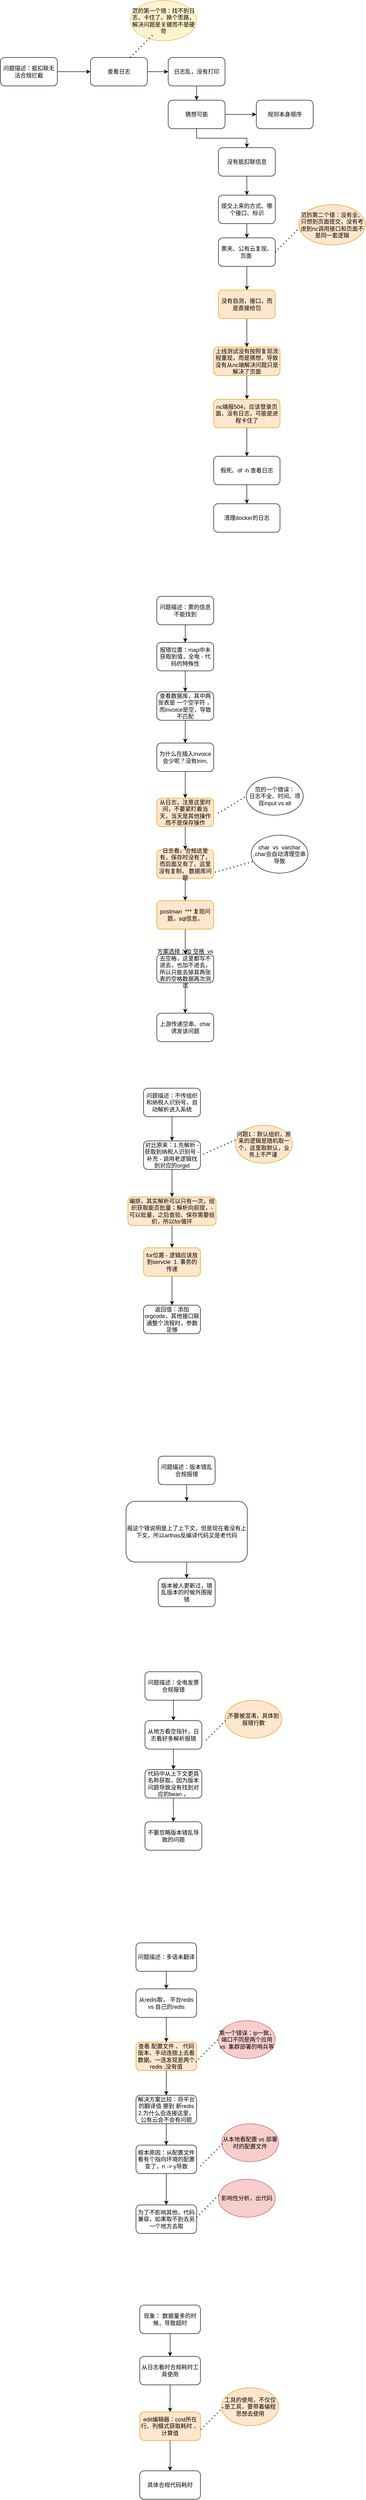 <mxfile version="20.8.18" type="github">
  <diagram name="第 1 页" id="3kF8LRZShBhXQUS7dJpd">
    <mxGraphModel dx="1434" dy="727" grid="0" gridSize="10" guides="1" tooltips="1" connect="1" arrows="1" fold="1" page="1" pageScale="1" pageWidth="827" pageHeight="1169" math="0" shadow="0">
      <root>
        <mxCell id="0" />
        <mxCell id="1" parent="0" />
        <mxCell id="EIBAopFfBwxQ-r4Z7fLU-6" style="edgeStyle=orthogonalEdgeStyle;rounded=0;orthogonalLoop=1;jettySize=auto;html=1;exitX=1;exitY=0.5;exitDx=0;exitDy=0;entryX=0;entryY=0.5;entryDx=0;entryDy=0;" edge="1" parent="1" source="EIBAopFfBwxQ-r4Z7fLU-1" target="EIBAopFfBwxQ-r4Z7fLU-3">
          <mxGeometry relative="1" as="geometry" />
        </mxCell>
        <mxCell id="EIBAopFfBwxQ-r4Z7fLU-1" value="问题描述：抵扣联无法合规拦截" style="rounded=1;whiteSpace=wrap;html=1;" vertex="1" parent="1">
          <mxGeometry y="250" width="120" height="60" as="geometry" />
        </mxCell>
        <mxCell id="EIBAopFfBwxQ-r4Z7fLU-5" style="edgeStyle=orthogonalEdgeStyle;rounded=0;orthogonalLoop=1;jettySize=auto;html=1;exitX=1;exitY=0.5;exitDx=0;exitDy=0;" edge="1" parent="1" source="EIBAopFfBwxQ-r4Z7fLU-3" target="EIBAopFfBwxQ-r4Z7fLU-4">
          <mxGeometry relative="1" as="geometry" />
        </mxCell>
        <mxCell id="EIBAopFfBwxQ-r4Z7fLU-3" value="查看日志" style="whiteSpace=wrap;html=1;rounded=1;" vertex="1" parent="1">
          <mxGeometry x="190" y="250" width="120" height="60" as="geometry" />
        </mxCell>
        <mxCell id="EIBAopFfBwxQ-r4Z7fLU-8" style="edgeStyle=orthogonalEdgeStyle;rounded=0;orthogonalLoop=1;jettySize=auto;html=1;exitX=0.5;exitY=1;exitDx=0;exitDy=0;" edge="1" parent="1" source="EIBAopFfBwxQ-r4Z7fLU-4" target="EIBAopFfBwxQ-r4Z7fLU-7">
          <mxGeometry relative="1" as="geometry" />
        </mxCell>
        <mxCell id="EIBAopFfBwxQ-r4Z7fLU-4" value="日志乱，没有打印" style="whiteSpace=wrap;html=1;rounded=1;" vertex="1" parent="1">
          <mxGeometry x="354" y="250" width="120" height="60" as="geometry" />
        </mxCell>
        <mxCell id="EIBAopFfBwxQ-r4Z7fLU-11" style="edgeStyle=orthogonalEdgeStyle;rounded=0;orthogonalLoop=1;jettySize=auto;html=1;exitX=1;exitY=0.5;exitDx=0;exitDy=0;" edge="1" parent="1" source="EIBAopFfBwxQ-r4Z7fLU-7" target="EIBAopFfBwxQ-r4Z7fLU-10">
          <mxGeometry relative="1" as="geometry" />
        </mxCell>
        <mxCell id="EIBAopFfBwxQ-r4Z7fLU-13" style="edgeStyle=orthogonalEdgeStyle;rounded=0;orthogonalLoop=1;jettySize=auto;html=1;exitX=0.5;exitY=1;exitDx=0;exitDy=0;" edge="1" parent="1" source="EIBAopFfBwxQ-r4Z7fLU-7" target="EIBAopFfBwxQ-r4Z7fLU-12">
          <mxGeometry relative="1" as="geometry" />
        </mxCell>
        <mxCell id="EIBAopFfBwxQ-r4Z7fLU-7" value="猜想可能" style="whiteSpace=wrap;html=1;rounded=1;" vertex="1" parent="1">
          <mxGeometry x="354" y="340" width="120" height="60" as="geometry" />
        </mxCell>
        <mxCell id="EIBAopFfBwxQ-r4Z7fLU-10" value="规则本身顺序" style="whiteSpace=wrap;html=1;rounded=1;" vertex="1" parent="1">
          <mxGeometry x="540" y="340" width="120" height="60" as="geometry" />
        </mxCell>
        <mxCell id="EIBAopFfBwxQ-r4Z7fLU-15" style="edgeStyle=orthogonalEdgeStyle;rounded=0;orthogonalLoop=1;jettySize=auto;html=1;exitX=0.5;exitY=1;exitDx=0;exitDy=0;" edge="1" parent="1" source="EIBAopFfBwxQ-r4Z7fLU-12" target="EIBAopFfBwxQ-r4Z7fLU-14">
          <mxGeometry relative="1" as="geometry" />
        </mxCell>
        <mxCell id="EIBAopFfBwxQ-r4Z7fLU-12" value="没有抵扣联信息" style="whiteSpace=wrap;html=1;rounded=1;" vertex="1" parent="1">
          <mxGeometry x="460" y="440" width="120" height="60" as="geometry" />
        </mxCell>
        <mxCell id="EIBAopFfBwxQ-r4Z7fLU-17" style="edgeStyle=orthogonalEdgeStyle;rounded=0;orthogonalLoop=1;jettySize=auto;html=1;exitX=0.5;exitY=1;exitDx=0;exitDy=0;entryX=0.5;entryY=0;entryDx=0;entryDy=0;" edge="1" parent="1" source="EIBAopFfBwxQ-r4Z7fLU-14" target="EIBAopFfBwxQ-r4Z7fLU-16">
          <mxGeometry relative="1" as="geometry" />
        </mxCell>
        <mxCell id="EIBAopFfBwxQ-r4Z7fLU-14" value="提交上来的方式、哪个接口、标识" style="whiteSpace=wrap;html=1;rounded=1;" vertex="1" parent="1">
          <mxGeometry x="460" y="540" width="120" height="60" as="geometry" />
        </mxCell>
        <mxCell id="EIBAopFfBwxQ-r4Z7fLU-23" style="edgeStyle=orthogonalEdgeStyle;rounded=0;orthogonalLoop=1;jettySize=auto;html=1;exitX=0.5;exitY=1;exitDx=0;exitDy=0;entryX=0.5;entryY=0;entryDx=0;entryDy=0;" edge="1" parent="1" source="EIBAopFfBwxQ-r4Z7fLU-16" target="EIBAopFfBwxQ-r4Z7fLU-22">
          <mxGeometry relative="1" as="geometry" />
        </mxCell>
        <mxCell id="EIBAopFfBwxQ-r4Z7fLU-16" value="票夹、公有云复现、页面&amp;nbsp;" style="whiteSpace=wrap;html=1;rounded=1;" vertex="1" parent="1">
          <mxGeometry x="460" y="630" width="120" height="60" as="geometry" />
        </mxCell>
        <mxCell id="EIBAopFfBwxQ-r4Z7fLU-18" value="范的第二个错：没有全、只想到页面提交，没有考虑到nc调用接口和页面不是同一套逻辑" style="ellipse;whiteSpace=wrap;html=1;fillColor=#ffe6cc;strokeColor=#d79b00;" vertex="1" parent="1">
          <mxGeometry x="630" y="560" width="140" height="85" as="geometry" />
        </mxCell>
        <mxCell id="EIBAopFfBwxQ-r4Z7fLU-19" value="范的第一个错：找不到日志，卡住了。换个思路，解决问题是关键而不是硬苛" style="ellipse;whiteSpace=wrap;html=1;fillColor=#fff2cc;strokeColor=#d6b656;" vertex="1" parent="1">
          <mxGeometry x="274" y="130" width="140" height="85" as="geometry" />
        </mxCell>
        <mxCell id="EIBAopFfBwxQ-r4Z7fLU-20" value="" style="endArrow=none;dashed=1;html=1;dashPattern=1 3;strokeWidth=2;rounded=0;" edge="1" parent="1">
          <mxGeometry width="50" height="50" relative="1" as="geometry">
            <mxPoint x="274" y="250" as="sourcePoint" />
            <mxPoint x="324" y="200" as="targetPoint" />
          </mxGeometry>
        </mxCell>
        <mxCell id="EIBAopFfBwxQ-r4Z7fLU-21" value="" style="endArrow=none;dashed=1;html=1;dashPattern=1 3;strokeWidth=2;rounded=0;" edge="1" parent="1">
          <mxGeometry width="50" height="50" relative="1" as="geometry">
            <mxPoint x="580" y="660" as="sourcePoint" />
            <mxPoint x="630" y="610" as="targetPoint" />
          </mxGeometry>
        </mxCell>
        <mxCell id="EIBAopFfBwxQ-r4Z7fLU-25" style="edgeStyle=orthogonalEdgeStyle;rounded=0;orthogonalLoop=1;jettySize=auto;html=1;exitX=0.5;exitY=1;exitDx=0;exitDy=0;entryX=0.5;entryY=0;entryDx=0;entryDy=0;" edge="1" parent="1" source="EIBAopFfBwxQ-r4Z7fLU-22" target="EIBAopFfBwxQ-r4Z7fLU-24">
          <mxGeometry relative="1" as="geometry" />
        </mxCell>
        <mxCell id="EIBAopFfBwxQ-r4Z7fLU-22" value="没有自测，接口，而是直接给包" style="whiteSpace=wrap;html=1;rounded=1;fillColor=#ffe6cc;strokeColor=#d79b00;" vertex="1" parent="1">
          <mxGeometry x="460" y="740" width="120" height="60" as="geometry" />
        </mxCell>
        <mxCell id="EIBAopFfBwxQ-r4Z7fLU-28" style="edgeStyle=orthogonalEdgeStyle;rounded=0;orthogonalLoop=1;jettySize=auto;html=1;exitX=0.5;exitY=1;exitDx=0;exitDy=0;" edge="1" parent="1" source="EIBAopFfBwxQ-r4Z7fLU-24" target="EIBAopFfBwxQ-r4Z7fLU-26">
          <mxGeometry relative="1" as="geometry" />
        </mxCell>
        <mxCell id="EIBAopFfBwxQ-r4Z7fLU-24" value="上线测试没有按照复现流程重现，而是猜想，导致没有从nc端解决问题只是解决了页面" style="whiteSpace=wrap;html=1;rounded=1;fillColor=#ffe6cc;strokeColor=#d79b00;" vertex="1" parent="1">
          <mxGeometry x="450" y="860" width="140" height="60" as="geometry" />
        </mxCell>
        <mxCell id="EIBAopFfBwxQ-r4Z7fLU-29" style="edgeStyle=orthogonalEdgeStyle;rounded=0;orthogonalLoop=1;jettySize=auto;html=1;" edge="1" parent="1" source="EIBAopFfBwxQ-r4Z7fLU-26" target="EIBAopFfBwxQ-r4Z7fLU-27">
          <mxGeometry relative="1" as="geometry" />
        </mxCell>
        <mxCell id="EIBAopFfBwxQ-r4Z7fLU-26" value="nc端报504，应该登录页面，没有日志，可能是进程卡住了" style="whiteSpace=wrap;html=1;rounded=1;fillColor=#ffe6cc;strokeColor=#d79b00;" vertex="1" parent="1">
          <mxGeometry x="450" y="970" width="140" height="60" as="geometry" />
        </mxCell>
        <mxCell id="EIBAopFfBwxQ-r4Z7fLU-31" style="edgeStyle=orthogonalEdgeStyle;rounded=0;orthogonalLoop=1;jettySize=auto;html=1;exitX=0.5;exitY=1;exitDx=0;exitDy=0;" edge="1" parent="1" source="EIBAopFfBwxQ-r4Z7fLU-27" target="EIBAopFfBwxQ-r4Z7fLU-30">
          <mxGeometry relative="1" as="geometry" />
        </mxCell>
        <mxCell id="EIBAopFfBwxQ-r4Z7fLU-27" value="假死、df -h 查看日志" style="whiteSpace=wrap;html=1;rounded=1;" vertex="1" parent="1">
          <mxGeometry x="450" y="1090" width="140" height="60" as="geometry" />
        </mxCell>
        <mxCell id="EIBAopFfBwxQ-r4Z7fLU-30" value="清理docker的日志" style="whiteSpace=wrap;html=1;rounded=1;" vertex="1" parent="1">
          <mxGeometry x="450" y="1190" width="140" height="60" as="geometry" />
        </mxCell>
        <mxCell id="EIBAopFfBwxQ-r4Z7fLU-46" style="edgeStyle=orthogonalEdgeStyle;rounded=0;orthogonalLoop=1;jettySize=auto;html=1;exitX=0.5;exitY=1;exitDx=0;exitDy=0;entryX=0.5;entryY=0;entryDx=0;entryDy=0;" edge="1" parent="1" source="EIBAopFfBwxQ-r4Z7fLU-32" target="EIBAopFfBwxQ-r4Z7fLU-33">
          <mxGeometry relative="1" as="geometry" />
        </mxCell>
        <mxCell id="EIBAopFfBwxQ-r4Z7fLU-32" value="问题描述：票的信息不能找到" style="rounded=1;whiteSpace=wrap;html=1;" vertex="1" parent="1">
          <mxGeometry x="330" y="1385" width="120" height="60" as="geometry" />
        </mxCell>
        <mxCell id="EIBAopFfBwxQ-r4Z7fLU-49" style="edgeStyle=orthogonalEdgeStyle;rounded=0;orthogonalLoop=1;jettySize=auto;html=1;exitX=0.5;exitY=1;exitDx=0;exitDy=0;" edge="1" parent="1" source="EIBAopFfBwxQ-r4Z7fLU-33" target="EIBAopFfBwxQ-r4Z7fLU-34">
          <mxGeometry relative="1" as="geometry" />
        </mxCell>
        <mxCell id="EIBAopFfBwxQ-r4Z7fLU-33" value="报错位置：map中未获取到值，全电 - 代码的特殊性" style="rounded=1;whiteSpace=wrap;html=1;" vertex="1" parent="1">
          <mxGeometry x="330" y="1482" width="120" height="60" as="geometry" />
        </mxCell>
        <mxCell id="EIBAopFfBwxQ-r4Z7fLU-50" style="edgeStyle=orthogonalEdgeStyle;rounded=0;orthogonalLoop=1;jettySize=auto;html=1;exitX=0.5;exitY=1;exitDx=0;exitDy=0;" edge="1" parent="1" source="EIBAopFfBwxQ-r4Z7fLU-34" target="EIBAopFfBwxQ-r4Z7fLU-35">
          <mxGeometry relative="1" as="geometry" />
        </mxCell>
        <mxCell id="EIBAopFfBwxQ-r4Z7fLU-34" value="查看数据库，其中两张表是 一个空字符 ，而invoice是空，导致不匹配" style="rounded=1;whiteSpace=wrap;html=1;" vertex="1" parent="1">
          <mxGeometry x="330" y="1586" width="120" height="60" as="geometry" />
        </mxCell>
        <mxCell id="EIBAopFfBwxQ-r4Z7fLU-51" style="edgeStyle=orthogonalEdgeStyle;rounded=0;orthogonalLoop=1;jettySize=auto;html=1;exitX=0.5;exitY=1;exitDx=0;exitDy=0;entryX=0.5;entryY=0;entryDx=0;entryDy=0;" edge="1" parent="1" source="EIBAopFfBwxQ-r4Z7fLU-35" target="EIBAopFfBwxQ-r4Z7fLU-36">
          <mxGeometry relative="1" as="geometry" />
        </mxCell>
        <mxCell id="EIBAopFfBwxQ-r4Z7fLU-35" value="为什么在插入invoice会少呢？没有trim," style="rounded=1;whiteSpace=wrap;html=1;" vertex="1" parent="1">
          <mxGeometry x="330" y="1694" width="120" height="60" as="geometry" />
        </mxCell>
        <mxCell id="EIBAopFfBwxQ-r4Z7fLU-52" style="edgeStyle=orthogonalEdgeStyle;rounded=0;orthogonalLoop=1;jettySize=auto;html=1;exitX=0.5;exitY=1;exitDx=0;exitDy=0;" edge="1" parent="1" source="EIBAopFfBwxQ-r4Z7fLU-36" target="EIBAopFfBwxQ-r4Z7fLU-39">
          <mxGeometry relative="1" as="geometry" />
        </mxCell>
        <mxCell id="EIBAopFfBwxQ-r4Z7fLU-36" value="从日志，注意这里时间，不要紧盯着当天，当天是其他操作而不是保存操作" style="rounded=1;whiteSpace=wrap;html=1;fillColor=#ffe6cc;strokeColor=#d79b00;" vertex="1" parent="1">
          <mxGeometry x="330" y="1810" width="120" height="60" as="geometry" />
        </mxCell>
        <mxCell id="EIBAopFfBwxQ-r4Z7fLU-37" value="范的一个错误：&lt;br&gt;日志不全、时间、项目input vs all" style="ellipse;whiteSpace=wrap;html=1;" vertex="1" parent="1">
          <mxGeometry x="519" y="1766" width="120" height="80" as="geometry" />
        </mxCell>
        <mxCell id="EIBAopFfBwxQ-r4Z7fLU-38" value="" style="endArrow=none;dashed=1;html=1;dashPattern=1 3;strokeWidth=2;rounded=0;entryX=0;entryY=0.5;entryDx=0;entryDy=0;" edge="1" parent="1" target="EIBAopFfBwxQ-r4Z7fLU-37">
          <mxGeometry width="50" height="50" relative="1" as="geometry">
            <mxPoint x="459" y="1842" as="sourcePoint" />
            <mxPoint x="509" y="1792" as="targetPoint" />
          </mxGeometry>
        </mxCell>
        <mxCell id="EIBAopFfBwxQ-r4Z7fLU-54" style="edgeStyle=orthogonalEdgeStyle;rounded=0;orthogonalLoop=1;jettySize=auto;html=1;exitX=0.5;exitY=1;exitDx=0;exitDy=0;" edge="1" parent="1" source="EIBAopFfBwxQ-r4Z7fLU-39" target="EIBAopFfBwxQ-r4Z7fLU-40">
          <mxGeometry relative="1" as="geometry" />
        </mxCell>
        <mxCell id="EIBAopFfBwxQ-r4Z7fLU-39" value="日志看，合规这里有，保存时没有了，而后面又有了。这里没有复制， 数据库问题" style="rounded=1;whiteSpace=wrap;html=1;fillColor=#ffe6cc;strokeColor=#d79b00;" vertex="1" parent="1">
          <mxGeometry x="330" y="1919" width="120" height="60" as="geometry" />
        </mxCell>
        <mxCell id="EIBAopFfBwxQ-r4Z7fLU-55" style="edgeStyle=orthogonalEdgeStyle;rounded=0;orthogonalLoop=1;jettySize=auto;html=1;exitX=0.5;exitY=1;exitDx=0;exitDy=0;" edge="1" parent="1" source="EIBAopFfBwxQ-r4Z7fLU-40" target="EIBAopFfBwxQ-r4Z7fLU-41">
          <mxGeometry relative="1" as="geometry" />
        </mxCell>
        <mxCell id="EIBAopFfBwxQ-r4Z7fLU-40" value="postman&amp;nbsp; *** 复现问题，sql信息，" style="rounded=1;whiteSpace=wrap;html=1;fillColor=#ffe6cc;strokeColor=#d79b00;" vertex="1" parent="1">
          <mxGeometry x="330" y="2026" width="120" height="60" as="geometry" />
        </mxCell>
        <mxCell id="EIBAopFfBwxQ-r4Z7fLU-56" style="edgeStyle=orthogonalEdgeStyle;rounded=0;orthogonalLoop=1;jettySize=auto;html=1;exitX=0.5;exitY=1;exitDx=0;exitDy=0;" edge="1" parent="1" source="EIBAopFfBwxQ-r4Z7fLU-41" target="EIBAopFfBwxQ-r4Z7fLU-43">
          <mxGeometry relative="1" as="geometry" />
        </mxCell>
        <mxCell id="EIBAopFfBwxQ-r4Z7fLU-41" value="方案选择：加 空格&amp;nbsp; vs 去空格，这里都写不进去，也加不进去，所以只能去掉其两张表的空格数据再次测试" style="rounded=1;whiteSpace=wrap;html=1;" vertex="1" parent="1">
          <mxGeometry x="330" y="2139" width="120" height="60" as="geometry" />
        </mxCell>
        <mxCell id="EIBAopFfBwxQ-r4Z7fLU-42" value="char&amp;nbsp; vs&amp;nbsp; varchar ,char会自动清理空串导致" style="ellipse;whiteSpace=wrap;html=1;" vertex="1" parent="1">
          <mxGeometry x="529" y="1888" width="120" height="80" as="geometry" />
        </mxCell>
        <mxCell id="EIBAopFfBwxQ-r4Z7fLU-43" value="上游传递空串、char 诱发该问题" style="rounded=1;whiteSpace=wrap;html=1;" vertex="1" parent="1">
          <mxGeometry x="330" y="2263" width="120" height="60" as="geometry" />
        </mxCell>
        <mxCell id="EIBAopFfBwxQ-r4Z7fLU-57" value="" style="endArrow=none;dashed=1;html=1;dashPattern=1 3;strokeWidth=2;rounded=0;" edge="1" parent="1" target="EIBAopFfBwxQ-r4Z7fLU-42">
          <mxGeometry width="50" height="50" relative="1" as="geometry">
            <mxPoint x="453" y="1966" as="sourcePoint" />
            <mxPoint x="503" y="1916" as="targetPoint" />
          </mxGeometry>
        </mxCell>
        <mxCell id="EIBAopFfBwxQ-r4Z7fLU-62" style="edgeStyle=orthogonalEdgeStyle;rounded=0;orthogonalLoop=1;jettySize=auto;html=1;exitX=0.5;exitY=1;exitDx=0;exitDy=0;entryX=0.5;entryY=0;entryDx=0;entryDy=0;" edge="1" parent="1" source="EIBAopFfBwxQ-r4Z7fLU-58" target="EIBAopFfBwxQ-r4Z7fLU-59">
          <mxGeometry relative="1" as="geometry" />
        </mxCell>
        <mxCell id="EIBAopFfBwxQ-r4Z7fLU-58" value="问题描述：不传组织和纳税人识别号，自动解析进入系统" style="rounded=1;whiteSpace=wrap;html=1;" vertex="1" parent="1">
          <mxGeometry x="302" y="2421" width="120" height="60" as="geometry" />
        </mxCell>
        <mxCell id="EIBAopFfBwxQ-r4Z7fLU-66" style="edgeStyle=orthogonalEdgeStyle;rounded=0;orthogonalLoop=1;jettySize=auto;html=1;exitX=0.5;exitY=1;exitDx=0;exitDy=0;" edge="1" parent="1" source="EIBAopFfBwxQ-r4Z7fLU-59" target="EIBAopFfBwxQ-r4Z7fLU-63">
          <mxGeometry relative="1" as="geometry" />
        </mxCell>
        <mxCell id="EIBAopFfBwxQ-r4Z7fLU-59" value="对比原来：1.先解析 - 获取到纳税人识别号 - 补充 - 调用老逻辑找到对应的orgid" style="rounded=1;whiteSpace=wrap;html=1;" vertex="1" parent="1">
          <mxGeometry x="302" y="2532" width="120" height="60" as="geometry" />
        </mxCell>
        <mxCell id="EIBAopFfBwxQ-r4Z7fLU-60" value="问题1：默认组织，原来的逻辑是随机取一个，这里取默认，业务上不严谨&amp;nbsp;" style="ellipse;whiteSpace=wrap;html=1;fillColor=#ffe6cc;strokeColor=#d79b00;" vertex="1" parent="1">
          <mxGeometry x="496" y="2499" width="120" height="80" as="geometry" />
        </mxCell>
        <mxCell id="EIBAopFfBwxQ-r4Z7fLU-61" value="" style="endArrow=none;dashed=1;html=1;dashPattern=1 3;strokeWidth=2;rounded=0;entryX=0.025;entryY=0.369;entryDx=0;entryDy=0;entryPerimeter=0;" edge="1" parent="1" target="EIBAopFfBwxQ-r4Z7fLU-60">
          <mxGeometry width="50" height="50" relative="1" as="geometry">
            <mxPoint x="428" y="2560" as="sourcePoint" />
            <mxPoint x="487" y="2523" as="targetPoint" />
          </mxGeometry>
        </mxCell>
        <mxCell id="EIBAopFfBwxQ-r4Z7fLU-67" style="edgeStyle=orthogonalEdgeStyle;rounded=0;orthogonalLoop=1;jettySize=auto;html=1;exitX=0.5;exitY=1;exitDx=0;exitDy=0;entryX=0.5;entryY=0;entryDx=0;entryDy=0;" edge="1" parent="1" source="EIBAopFfBwxQ-r4Z7fLU-63" target="EIBAopFfBwxQ-r4Z7fLU-64">
          <mxGeometry relative="1" as="geometry" />
        </mxCell>
        <mxCell id="EIBAopFfBwxQ-r4Z7fLU-63" value="编排，其实解析可以只有一次，组织获取能否批量；解析向前提，- 可以批量，之后查验、保存需要组织，所以for循环" style="rounded=1;whiteSpace=wrap;html=1;fillColor=#ffe6cc;strokeColor=#d79b00;" vertex="1" parent="1">
          <mxGeometry x="269" y="2650" width="186" height="60" as="geometry" />
        </mxCell>
        <mxCell id="EIBAopFfBwxQ-r4Z7fLU-70" style="edgeStyle=orthogonalEdgeStyle;rounded=0;orthogonalLoop=1;jettySize=auto;html=1;exitX=0.5;exitY=1;exitDx=0;exitDy=0;entryX=0.5;entryY=0;entryDx=0;entryDy=0;" edge="1" parent="1" source="EIBAopFfBwxQ-r4Z7fLU-64" target="EIBAopFfBwxQ-r4Z7fLU-65">
          <mxGeometry relative="1" as="geometry" />
        </mxCell>
        <mxCell id="EIBAopFfBwxQ-r4Z7fLU-64" value="for位置 - 逻辑应该放到servcie&amp;nbsp; 1. 事务的传递" style="rounded=1;whiteSpace=wrap;html=1;fillColor=#ffe6cc;strokeColor=#d79b00;" vertex="1" parent="1">
          <mxGeometry x="302" y="2757" width="120" height="60" as="geometry" />
        </mxCell>
        <mxCell id="EIBAopFfBwxQ-r4Z7fLU-65" value="返回值：添加orgcode，其他接口联通整个流程时，参数足够" style="rounded=1;whiteSpace=wrap;html=1;" vertex="1" parent="1">
          <mxGeometry x="302" y="2878" width="120" height="60" as="geometry" />
        </mxCell>
        <mxCell id="EIBAopFfBwxQ-r4Z7fLU-74" style="edgeStyle=orthogonalEdgeStyle;rounded=0;orthogonalLoop=1;jettySize=auto;html=1;exitX=0.5;exitY=1;exitDx=0;exitDy=0;" edge="1" parent="1" source="EIBAopFfBwxQ-r4Z7fLU-71" target="EIBAopFfBwxQ-r4Z7fLU-72">
          <mxGeometry relative="1" as="geometry" />
        </mxCell>
        <mxCell id="EIBAopFfBwxQ-r4Z7fLU-71" value="问题描述：版本错乱合规报错" style="rounded=1;whiteSpace=wrap;html=1;" vertex="1" parent="1">
          <mxGeometry x="333" y="3196" width="120" height="60" as="geometry" />
        </mxCell>
        <mxCell id="EIBAopFfBwxQ-r4Z7fLU-75" style="edgeStyle=orthogonalEdgeStyle;rounded=0;orthogonalLoop=1;jettySize=auto;html=1;exitX=0.5;exitY=1;exitDx=0;exitDy=0;" edge="1" parent="1" source="EIBAopFfBwxQ-r4Z7fLU-72" target="EIBAopFfBwxQ-r4Z7fLU-73">
          <mxGeometry relative="1" as="geometry" />
        </mxCell>
        <mxCell id="EIBAopFfBwxQ-r4Z7fLU-72" value="报这个错说明是上了上下文，但是现在看没有上下文，所以arthas反编译代码又是老代码" style="rounded=1;whiteSpace=wrap;html=1;" vertex="1" parent="1">
          <mxGeometry x="265" y="3291" width="256" height="128" as="geometry" />
        </mxCell>
        <mxCell id="EIBAopFfBwxQ-r4Z7fLU-73" value="版本被人更新过，错乱版本的时候外围报错" style="rounded=1;whiteSpace=wrap;html=1;" vertex="1" parent="1">
          <mxGeometry x="333" y="3453" width="120" height="60" as="geometry" />
        </mxCell>
        <mxCell id="EIBAopFfBwxQ-r4Z7fLU-82" style="edgeStyle=orthogonalEdgeStyle;rounded=0;orthogonalLoop=1;jettySize=auto;html=1;exitX=0.5;exitY=1;exitDx=0;exitDy=0;" edge="1" parent="1" source="EIBAopFfBwxQ-r4Z7fLU-76" target="EIBAopFfBwxQ-r4Z7fLU-77">
          <mxGeometry relative="1" as="geometry" />
        </mxCell>
        <mxCell id="EIBAopFfBwxQ-r4Z7fLU-76" value="问题描述：全电发票合规报错" style="rounded=1;whiteSpace=wrap;html=1;" vertex="1" parent="1">
          <mxGeometry x="305" y="3650" width="120" height="60" as="geometry" />
        </mxCell>
        <mxCell id="EIBAopFfBwxQ-r4Z7fLU-83" style="edgeStyle=orthogonalEdgeStyle;rounded=0;orthogonalLoop=1;jettySize=auto;html=1;exitX=0.5;exitY=1;exitDx=0;exitDy=0;entryX=0.5;entryY=0;entryDx=0;entryDy=0;" edge="1" parent="1" source="EIBAopFfBwxQ-r4Z7fLU-77" target="EIBAopFfBwxQ-r4Z7fLU-80">
          <mxGeometry relative="1" as="geometry" />
        </mxCell>
        <mxCell id="EIBAopFfBwxQ-r4Z7fLU-77" value="从地方看空指针，日志看好多解析报错" style="rounded=1;whiteSpace=wrap;html=1;" vertex="1" parent="1">
          <mxGeometry x="305" y="3753" width="120" height="60" as="geometry" />
        </mxCell>
        <mxCell id="EIBAopFfBwxQ-r4Z7fLU-78" value="不要被混淆，具体到报错行数" style="ellipse;whiteSpace=wrap;html=1;fillColor=#ffe6cc;strokeColor=#d79b00;" vertex="1" parent="1">
          <mxGeometry x="474" y="3710" width="120" height="80" as="geometry" />
        </mxCell>
        <mxCell id="EIBAopFfBwxQ-r4Z7fLU-79" value="" style="endArrow=none;dashed=1;html=1;dashPattern=1 3;strokeWidth=2;rounded=0;" edge="1" parent="1">
          <mxGeometry width="50" height="50" relative="1" as="geometry">
            <mxPoint x="434" y="3794" as="sourcePoint" />
            <mxPoint x="484" y="3744" as="targetPoint" />
          </mxGeometry>
        </mxCell>
        <mxCell id="EIBAopFfBwxQ-r4Z7fLU-86" style="edgeStyle=orthogonalEdgeStyle;rounded=0;orthogonalLoop=1;jettySize=auto;html=1;exitX=0.5;exitY=1;exitDx=0;exitDy=0;entryX=0.5;entryY=0;entryDx=0;entryDy=0;" edge="1" parent="1" source="EIBAopFfBwxQ-r4Z7fLU-80" target="EIBAopFfBwxQ-r4Z7fLU-81">
          <mxGeometry relative="1" as="geometry" />
        </mxCell>
        <mxCell id="EIBAopFfBwxQ-r4Z7fLU-80" value="代码中从上下文更具名称获取，因为版本问题导致没有找到对应的bean ，" style="rounded=1;whiteSpace=wrap;html=1;" vertex="1" parent="1">
          <mxGeometry x="305" y="3856" width="120" height="60" as="geometry" />
        </mxCell>
        <mxCell id="EIBAopFfBwxQ-r4Z7fLU-81" value="不要忽略版本错乱导致的问题" style="rounded=1;whiteSpace=wrap;html=1;" vertex="1" parent="1">
          <mxGeometry x="305" y="3966" width="120" height="60" as="geometry" />
        </mxCell>
        <mxCell id="EIBAopFfBwxQ-r4Z7fLU-93" style="edgeStyle=orthogonalEdgeStyle;rounded=0;orthogonalLoop=1;jettySize=auto;html=1;" edge="1" parent="1" source="EIBAopFfBwxQ-r4Z7fLU-87" target="EIBAopFfBwxQ-r4Z7fLU-88">
          <mxGeometry relative="1" as="geometry" />
        </mxCell>
        <mxCell id="EIBAopFfBwxQ-r4Z7fLU-87" value="问题描述：多语未翻译" style="rounded=1;whiteSpace=wrap;html=1;" vertex="1" parent="1">
          <mxGeometry x="286" y="4221" width="128" height="60" as="geometry" />
        </mxCell>
        <mxCell id="EIBAopFfBwxQ-r4Z7fLU-95" style="edgeStyle=orthogonalEdgeStyle;rounded=0;orthogonalLoop=1;jettySize=auto;html=1;exitX=0.5;exitY=1;exitDx=0;exitDy=0;" edge="1" parent="1" source="EIBAopFfBwxQ-r4Z7fLU-88" target="EIBAopFfBwxQ-r4Z7fLU-89">
          <mxGeometry relative="1" as="geometry" />
        </mxCell>
        <mxCell id="EIBAopFfBwxQ-r4Z7fLU-88" value="从redis取， 平台redis vs 自己的redis" style="rounded=1;whiteSpace=wrap;html=1;" vertex="1" parent="1">
          <mxGeometry x="286" y="4318" width="128" height="60" as="geometry" />
        </mxCell>
        <mxCell id="EIBAopFfBwxQ-r4Z7fLU-105" style="edgeStyle=orthogonalEdgeStyle;rounded=0;orthogonalLoop=1;jettySize=auto;html=1;exitX=0.5;exitY=1;exitDx=0;exitDy=0;" edge="1" parent="1" source="EIBAopFfBwxQ-r4Z7fLU-89" target="EIBAopFfBwxQ-r4Z7fLU-90">
          <mxGeometry relative="1" as="geometry" />
        </mxCell>
        <mxCell id="EIBAopFfBwxQ-r4Z7fLU-89" value="查看 配置文件 、 代码版本、手动连按上去看数据。一连发现是两个redis ,没有值" style="rounded=1;whiteSpace=wrap;html=1;fillColor=#ffe6cc;strokeColor=#d79b00;" vertex="1" parent="1">
          <mxGeometry x="286" y="4430" width="128" height="60" as="geometry" />
        </mxCell>
        <mxCell id="EIBAopFfBwxQ-r4Z7fLU-106" style="edgeStyle=orthogonalEdgeStyle;rounded=0;orthogonalLoop=1;jettySize=auto;html=1;exitX=0.5;exitY=1;exitDx=0;exitDy=0;" edge="1" parent="1" source="EIBAopFfBwxQ-r4Z7fLU-90" target="EIBAopFfBwxQ-r4Z7fLU-96">
          <mxGeometry relative="1" as="geometry" />
        </mxCell>
        <mxCell id="EIBAopFfBwxQ-r4Z7fLU-90" value="解决方案比较：将平台的翻译值 挪到 新redis 2.为什么会连接这里，公有云会不会有问题" style="rounded=1;whiteSpace=wrap;html=1;" vertex="1" parent="1">
          <mxGeometry x="286" y="4542" width="128" height="60" as="geometry" />
        </mxCell>
        <mxCell id="EIBAopFfBwxQ-r4Z7fLU-94" value="第一个错误：ip一致，端口不同是两个应用 vs&amp;nbsp; 集群部署的哨兵等" style="ellipse;whiteSpace=wrap;html=1;fillColor=#f8cecc;strokeColor=#b85450;" vertex="1" parent="1">
          <mxGeometry x="460" y="4385" width="120" height="80" as="geometry" />
        </mxCell>
        <mxCell id="EIBAopFfBwxQ-r4Z7fLU-107" style="edgeStyle=orthogonalEdgeStyle;rounded=0;orthogonalLoop=1;jettySize=auto;html=1;exitX=0.5;exitY=1;exitDx=0;exitDy=0;" edge="1" parent="1" source="EIBAopFfBwxQ-r4Z7fLU-96" target="EIBAopFfBwxQ-r4Z7fLU-97">
          <mxGeometry relative="1" as="geometry" />
        </mxCell>
        <mxCell id="EIBAopFfBwxQ-r4Z7fLU-96" value="根本原因：从配置文件看有个指向环境的配置变了，n -&amp;gt; y导致" style="rounded=1;whiteSpace=wrap;html=1;" vertex="1" parent="1">
          <mxGeometry x="286" y="4647" width="128" height="60" as="geometry" />
        </mxCell>
        <mxCell id="EIBAopFfBwxQ-r4Z7fLU-97" value="为了不影响其他，代码兼容，如果取不到去另一个地方去取" style="rounded=1;whiteSpace=wrap;html=1;" vertex="1" parent="1">
          <mxGeometry x="286" y="4773" width="128" height="60" as="geometry" />
        </mxCell>
        <mxCell id="EIBAopFfBwxQ-r4Z7fLU-98" value="从本地看配置 vs 部署时的配置文件" style="ellipse;whiteSpace=wrap;html=1;fillColor=#f8cecc;strokeColor=#b85450;" vertex="1" parent="1">
          <mxGeometry x="467" y="4602" width="120" height="80" as="geometry" />
        </mxCell>
        <mxCell id="EIBAopFfBwxQ-r4Z7fLU-99" value="影响性分析，出代码" style="ellipse;whiteSpace=wrap;html=1;fillColor=#f8cecc;strokeColor=#b85450;" vertex="1" parent="1">
          <mxGeometry x="460" y="4719" width="120" height="80" as="geometry" />
        </mxCell>
        <mxCell id="EIBAopFfBwxQ-r4Z7fLU-100" value="" style="endArrow=none;dashed=1;html=1;dashPattern=1 3;strokeWidth=2;rounded=0;" edge="1" parent="1">
          <mxGeometry width="50" height="50" relative="1" as="geometry">
            <mxPoint x="412" y="4472" as="sourcePoint" />
            <mxPoint x="462" y="4422" as="targetPoint" />
          </mxGeometry>
        </mxCell>
        <mxCell id="EIBAopFfBwxQ-r4Z7fLU-101" value="" style="endArrow=none;dashed=1;html=1;dashPattern=1 3;strokeWidth=2;rounded=0;" edge="1" parent="1">
          <mxGeometry width="50" height="50" relative="1" as="geometry">
            <mxPoint x="422" y="4691" as="sourcePoint" />
            <mxPoint x="472" y="4641" as="targetPoint" />
          </mxGeometry>
        </mxCell>
        <mxCell id="EIBAopFfBwxQ-r4Z7fLU-102" value="" style="endArrow=none;dashed=1;html=1;dashPattern=1 3;strokeWidth=2;rounded=0;" edge="1" parent="1">
          <mxGeometry width="50" height="50" relative="1" as="geometry">
            <mxPoint x="414" y="4799" as="sourcePoint" />
            <mxPoint x="464" y="4749" as="targetPoint" />
          </mxGeometry>
        </mxCell>
        <mxCell id="EIBAopFfBwxQ-r4Z7fLU-113" style="edgeStyle=orthogonalEdgeStyle;rounded=0;orthogonalLoop=1;jettySize=auto;html=1;exitX=0.5;exitY=1;exitDx=0;exitDy=0;" edge="1" parent="1" source="EIBAopFfBwxQ-r4Z7fLU-108" target="EIBAopFfBwxQ-r4Z7fLU-109">
          <mxGeometry relative="1" as="geometry" />
        </mxCell>
        <mxCell id="EIBAopFfBwxQ-r4Z7fLU-108" value="现象： 数据量多的时候，导致超时" style="rounded=1;whiteSpace=wrap;html=1;" vertex="1" parent="1">
          <mxGeometry x="294" y="4984" width="128" height="60" as="geometry" />
        </mxCell>
        <mxCell id="EIBAopFfBwxQ-r4Z7fLU-114" style="edgeStyle=orthogonalEdgeStyle;rounded=0;orthogonalLoop=1;jettySize=auto;html=1;exitX=0.5;exitY=1;exitDx=0;exitDy=0;" edge="1" parent="1" source="EIBAopFfBwxQ-r4Z7fLU-109" target="EIBAopFfBwxQ-r4Z7fLU-110">
          <mxGeometry relative="1" as="geometry" />
        </mxCell>
        <mxCell id="EIBAopFfBwxQ-r4Z7fLU-109" value="从日志看时合规耗时工具使用" style="rounded=1;whiteSpace=wrap;html=1;" vertex="1" parent="1">
          <mxGeometry x="294" y="5092" width="128" height="60" as="geometry" />
        </mxCell>
        <mxCell id="EIBAopFfBwxQ-r4Z7fLU-117" style="edgeStyle=orthogonalEdgeStyle;rounded=0;orthogonalLoop=1;jettySize=auto;html=1;exitX=0.5;exitY=1;exitDx=0;exitDy=0;entryX=0.5;entryY=0;entryDx=0;entryDy=0;" edge="1" parent="1" source="EIBAopFfBwxQ-r4Z7fLU-110" target="EIBAopFfBwxQ-r4Z7fLU-115">
          <mxGeometry relative="1" as="geometry" />
        </mxCell>
        <mxCell id="EIBAopFfBwxQ-r4Z7fLU-110" value="edit编辑器：cost所在行、列模式获取耗时 、计算值" style="rounded=1;whiteSpace=wrap;html=1;fillColor=#ffe6cc;strokeColor=#d79b00;" vertex="1" parent="1">
          <mxGeometry x="294" y="5209" width="128" height="60" as="geometry" />
        </mxCell>
        <mxCell id="EIBAopFfBwxQ-r4Z7fLU-115" value="具体合规代码耗时" style="rounded=1;whiteSpace=wrap;html=1;" vertex="1" parent="1">
          <mxGeometry x="294" y="5333" width="128" height="60" as="geometry" />
        </mxCell>
        <mxCell id="EIBAopFfBwxQ-r4Z7fLU-118" value="工具的使用，不仅仅是工具，要带着编程思想去使用" style="ellipse;whiteSpace=wrap;html=1;fillColor=#ffe6cc;strokeColor=#d79b00;" vertex="1" parent="1">
          <mxGeometry x="467" y="5158" width="120" height="80" as="geometry" />
        </mxCell>
        <mxCell id="EIBAopFfBwxQ-r4Z7fLU-119" value="" style="endArrow=none;dashed=1;html=1;dashPattern=1 3;strokeWidth=2;rounded=0;" edge="1" parent="1">
          <mxGeometry width="50" height="50" relative="1" as="geometry">
            <mxPoint x="423" y="5246" as="sourcePoint" />
            <mxPoint x="473" y="5196" as="targetPoint" />
          </mxGeometry>
        </mxCell>
      </root>
    </mxGraphModel>
  </diagram>
</mxfile>
